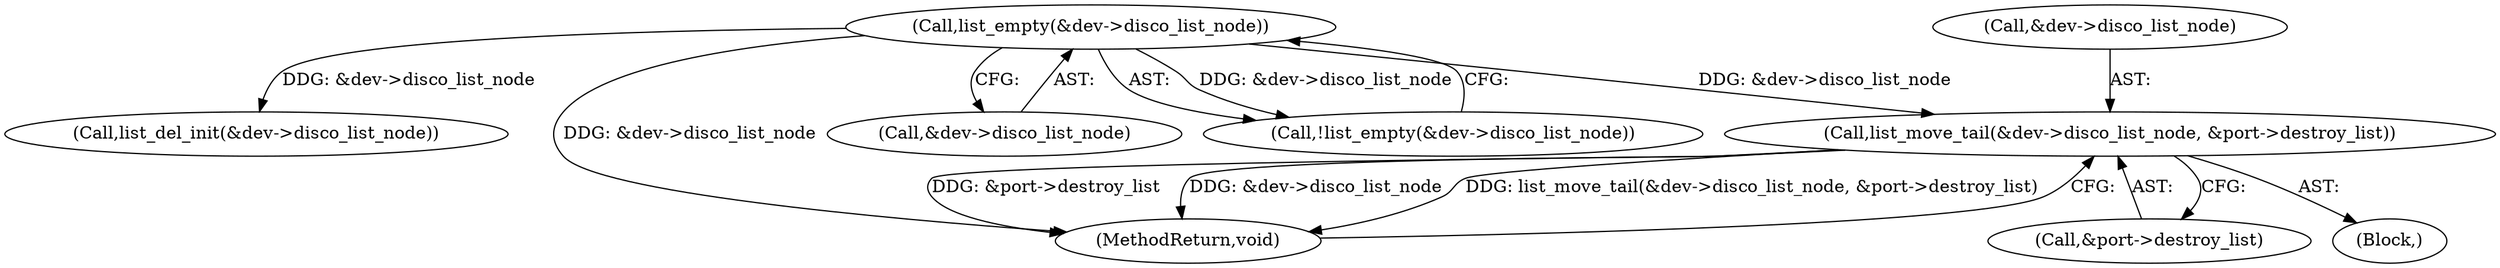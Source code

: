 digraph "0_linux_0558f33c06bb910e2879e355192227a8e8f0219d_6@API" {
"1000147" [label="(Call,list_move_tail(&dev->disco_list_node, &port->destroy_list))"];
"1000115" [label="(Call,list_empty(&dev->disco_list_node))"];
"1000147" [label="(Call,list_move_tail(&dev->disco_list_node, &port->destroy_list))"];
"1000148" [label="(Call,&dev->disco_list_node)"];
"1000152" [label="(Call,&port->destroy_list)"];
"1000121" [label="(Call,list_del_init(&dev->disco_list_node))"];
"1000156" [label="(MethodReturn,void)"];
"1000116" [label="(Call,&dev->disco_list_node)"];
"1000115" [label="(Call,list_empty(&dev->disco_list_node))"];
"1000142" [label="(Block,)"];
"1000114" [label="(Call,!list_empty(&dev->disco_list_node))"];
"1000147" -> "1000142"  [label="AST: "];
"1000147" -> "1000152"  [label="CFG: "];
"1000148" -> "1000147"  [label="AST: "];
"1000152" -> "1000147"  [label="AST: "];
"1000156" -> "1000147"  [label="CFG: "];
"1000147" -> "1000156"  [label="DDG: &port->destroy_list"];
"1000147" -> "1000156"  [label="DDG: &dev->disco_list_node"];
"1000147" -> "1000156"  [label="DDG: list_move_tail(&dev->disco_list_node, &port->destroy_list)"];
"1000115" -> "1000147"  [label="DDG: &dev->disco_list_node"];
"1000115" -> "1000114"  [label="AST: "];
"1000115" -> "1000116"  [label="CFG: "];
"1000116" -> "1000115"  [label="AST: "];
"1000114" -> "1000115"  [label="CFG: "];
"1000115" -> "1000156"  [label="DDG: &dev->disco_list_node"];
"1000115" -> "1000114"  [label="DDG: &dev->disco_list_node"];
"1000115" -> "1000121"  [label="DDG: &dev->disco_list_node"];
}
